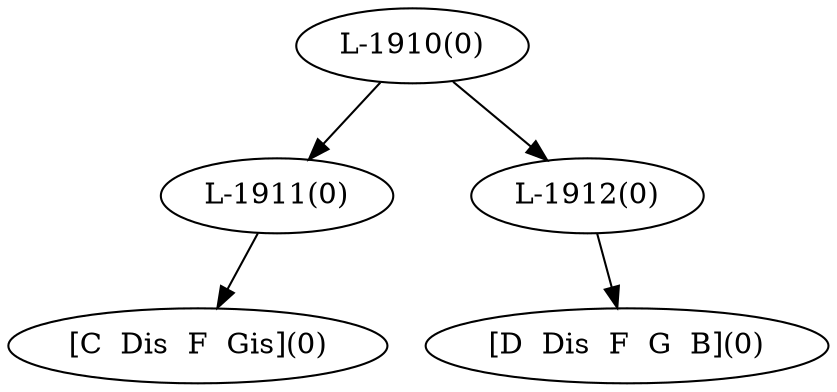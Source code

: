digraph sample{
"L-1911(0)"->"[C  Dis  F  Gis](0)"
"L-1912(0)"->"[D  Dis  F  G  B](0)"
"L-1910(0)"->"L-1911(0)"
"L-1910(0)"->"L-1912(0)"
{rank = min; "L-1910(0)"}
{rank = same; "L-1911(0)"; "L-1912(0)";}
{rank = max; "[C  Dis  F  Gis](0)"; "[D  Dis  F  G  B](0)";}
}